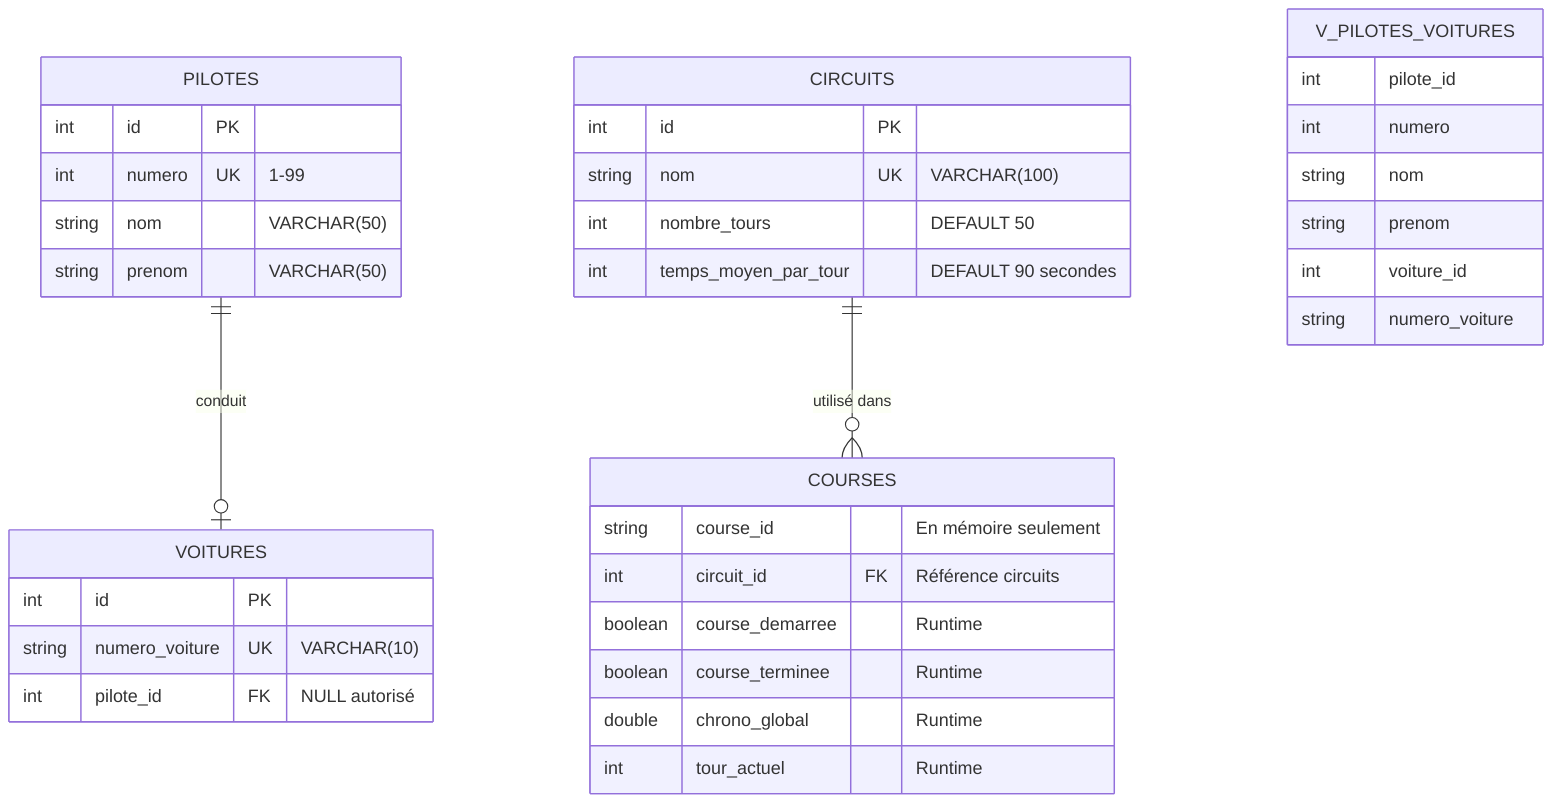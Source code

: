 erDiagram
    %% Base de données réelle selon create_db.sql
    
    PILOTES ||--o| VOITURES : conduit
    CIRCUITS ||--o{ COURSES : "utilisé dans"
    
    PILOTES {
        int id PK
        int numero UK "1-99"
        string nom "VARCHAR(50)"
        string prenom "VARCHAR(50)"
    }
    
    VOITURES {
        int id PK
        string numero_voiture UK "VARCHAR(10)"
        int pilote_id FK "NULL autorisé"
    }
    
    CIRCUITS {
        int id PK
        string nom UK "VARCHAR(100)"
        int nombre_tours "DEFAULT 50"
        int temps_moyen_par_tour "DEFAULT 90 secondes"
    }
    
    %% Note: Les données de course (temps, positions, arrêts) 
    %% sont gérées en mémoire uniquement, pas persistées
    COURSES {
        string course_id "En mémoire seulement"
        int circuit_id FK "Référence circuits"
        boolean course_demarree "Runtime"
        boolean course_terminee "Runtime"
        double chrono_global "Runtime"
        int tour_actuel "Runtime"
    }
    
    %% Vue utile créée dans la DB
    V_PILOTES_VOITURES {
        int pilote_id
        int numero
        string nom
        string prenom
        int voiture_id
        string numero_voiture
    }